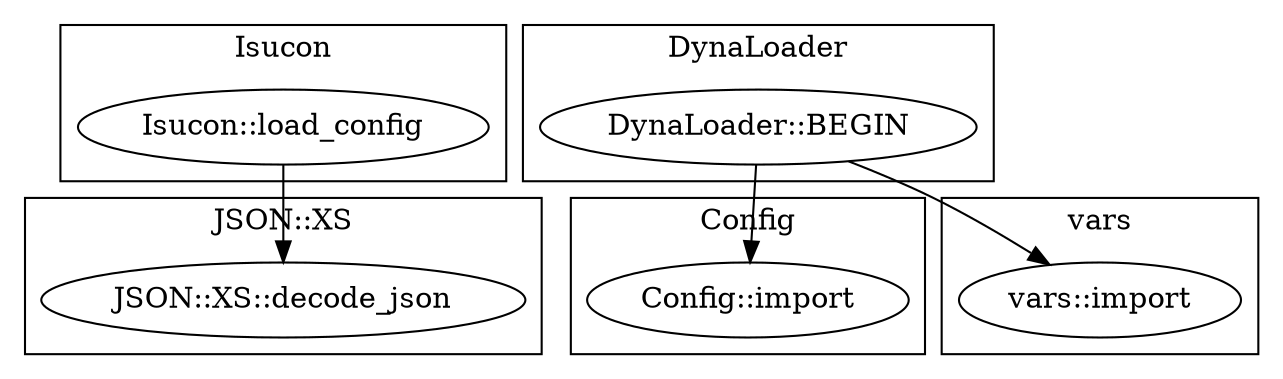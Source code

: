 digraph {
graph [overlap=false]
subgraph cluster_JSON_XS {
	label="JSON::XS";
	"JSON::XS::decode_json";
}
subgraph cluster_Config {
	label="Config";
	"Config::import";
}
subgraph cluster_DynaLoader {
	label="DynaLoader";
	"DynaLoader::BEGIN";
}
subgraph cluster_Isucon {
	label="Isucon";
	"Isucon::load_config";
}
subgraph cluster_vars {
	label="vars";
	"vars::import";
}
"DynaLoader::BEGIN" -> "Config::import";
"Isucon::load_config" -> "JSON::XS::decode_json";
"DynaLoader::BEGIN" -> "vars::import";
}
